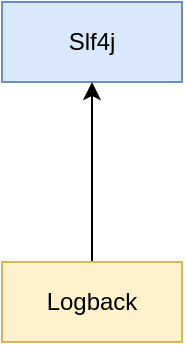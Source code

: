 <mxfile version="20.3.3" type="github">
  <diagram id="Hy4UxxQMlRIDFk4z2euO" name="第 1 页">
    <mxGraphModel dx="1038" dy="522" grid="1" gridSize="10" guides="1" tooltips="1" connect="1" arrows="1" fold="1" page="1" pageScale="1" pageWidth="3300" pageHeight="4681" math="0" shadow="0">
      <root>
        <mxCell id="0" />
        <mxCell id="1" parent="0" />
        <mxCell id="-tDeRr-j0cfwzCsAlGXs-1" value="Slf4j" style="rounded=0;whiteSpace=wrap;html=1;fillColor=#dae8fc;strokeColor=#6c8ebf;" vertex="1" parent="1">
          <mxGeometry x="190" y="70" width="90" height="40" as="geometry" />
        </mxCell>
        <mxCell id="-tDeRr-j0cfwzCsAlGXs-3" style="edgeStyle=orthogonalEdgeStyle;rounded=0;orthogonalLoop=1;jettySize=auto;html=1;" edge="1" parent="1" source="-tDeRr-j0cfwzCsAlGXs-2" target="-tDeRr-j0cfwzCsAlGXs-1">
          <mxGeometry relative="1" as="geometry" />
        </mxCell>
        <mxCell id="-tDeRr-j0cfwzCsAlGXs-2" value="Logback" style="rounded=0;whiteSpace=wrap;html=1;fillColor=#fff2cc;strokeColor=#d6b656;" vertex="1" parent="1">
          <mxGeometry x="190" y="200" width="90" height="40" as="geometry" />
        </mxCell>
      </root>
    </mxGraphModel>
  </diagram>
</mxfile>
